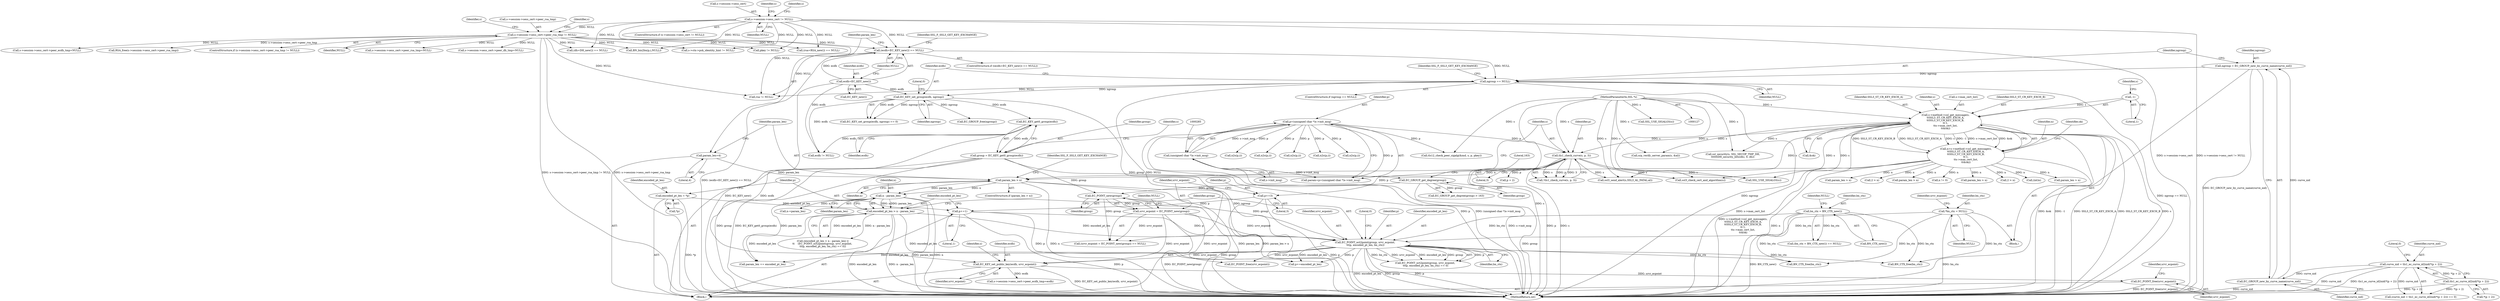 digraph "0_openssl_ce325c60c74b0fa784f5872404b722e120e5cab0_0@API" {
"1001425" [label="(Call,EC_POINT_free(srvr_ecpoint))"];
"1001405" [label="(Call,EC_KEY_set_public_key(ecdh, srvr_ecpoint))"];
"1001284" [label="(Call,EC_KEY_get0_group(ecdh))"];
"1001271" [label="(Call,EC_KEY_set_group(ecdh, ngroup))"];
"1001206" [label="(Call,ecdh=EC_KEY_new())"];
"1001261" [label="(Call,ngroup == NULL)"];
"1001256" [label="(Call,ngroup = EC_GROUP_new_by_curve_name(curve_nid))"];
"1001258" [label="(Call,EC_GROUP_new_by_curve_name(curve_nid))"];
"1001240" [label="(Call,curve_nid = tls1_ec_curve_id2nid(*(p + 2)))"];
"1001242" [label="(Call,tls1_ec_curve_id2nid(*(p + 2)))"];
"1001205" [label="(Call,(ecdh=EC_KEY_new()) == NULL)"];
"1000290" [label="(Call,s->session->sess_cert != NULL)"];
"1000299" [label="(Call,s->session->sess_cert->peer_rsa_tmp != NULL)"];
"1001314" [label="(Call,srvr_ecpoint = EC_POINT_new(group))"];
"1001316" [label="(Call,EC_POINT_new(group))"];
"1001282" [label="(Call,group = EC_KEY_get0_group(ecdh))"];
"1001297" [label="(Call,EC_GROUP_get_degree(group))"];
"1001344" [label="(Call,EC_POINT_oct2point(group, srvr_ecpoint, \n\t\t\tp, encoded_pt_len, bn_ctx))"];
"1001333" [label="(Call,p+=1)"];
"1001308" [label="(Call,p+=3)"];
"1001229" [label="(Call,tls1_check_curve(s, p, 3))"];
"1000184" [label="(Call,s->method->ssl_get_message(s,\n\t\tSSL3_ST_CR_KEY_EXCH_A,\n\t\tSSL3_ST_CR_KEY_EXCH_B,\n\t\t-1,\n\t\ts->max_cert_list,\n\t\t&ok))"];
"1000128" [label="(MethodParameterIn,SSL *s)"];
"1000188" [label="(Call,-1)"];
"1000282" [label="(Call,p=(unsigned char *)s->init_msg)"];
"1000284" [label="(Call,(unsigned char *)s->init_msg)"];
"1001338" [label="(Call,encoded_pt_len > n - param_len)"];
"1001329" [label="(Call,encoded_pt_len = *p)"];
"1001340" [label="(Call,n - param_len)"];
"1001219" [label="(Call,param_len > n)"];
"1001215" [label="(Call,param_len=4)"];
"1000182" [label="(Call,n=s->method->ssl_get_message(s,\n\t\tSSL3_ST_CR_KEY_EXCH_A,\n\t\tSSL3_ST_CR_KEY_EXCH_B,\n\t\t-1,\n\t\ts->max_cert_list,\n\t\t&ok))"];
"1001320" [label="(Call,bn_ctx = BN_CTX_new())"];
"1000164" [label="(Call,*bn_ctx = NULL)"];
"1001115" [label="(Call,ssl_security(s, SSL_SECOP_TMP_DH,\n\t\t\t\t\t\tDH_security_bits(dh), 0, dh))"];
"1001285" [label="(Identifier,ecdh)"];
"1001262" [label="(Identifier,ngroup)"];
"1000189" [label="(Literal,1)"];
"1001215" [label="(Call,param_len=4)"];
"1001309" [label="(Identifier,p)"];
"1000298" [label="(ControlStructure,if (s->session->sess_cert->peer_rsa_tmp != NULL))"];
"1001232" [label="(Literal,3)"];
"1001284" [label="(Call,EC_KEY_get0_group(ecdh))"];
"1001247" [label="(Literal,0)"];
"1000290" [label="(Call,s->session->sess_cert != NULL)"];
"1001270" [label="(Call,EC_KEY_set_group(ecdh, ngroup) == 0)"];
"1001776" [label="(Call,EC_POINT_free(srvr_ecpoint))"];
"1001292" [label="(Identifier,s)"];
"1000821" [label="(Call,n2s(p,i))"];
"1000169" [label="(Identifier,srvr_ecpoint)"];
"1001315" [label="(Identifier,srvr_ecpoint)"];
"1000296" [label="(Identifier,NULL)"];
"1001244" [label="(Call,p + 2)"];
"1001217" [label="(Literal,4)"];
"1000307" [label="(Identifier,NULL)"];
"1000313" [label="(Identifier,s)"];
"1000164" [label="(Call,*bn_ctx = NULL)"];
"1001406" [label="(Identifier,ecdh)"];
"1000186" [label="(Identifier,SSL3_ST_CR_KEY_EXCH_A)"];
"1001337" [label="(Call,(encoded_pt_len > n - param_len) ||\n\t\t    (EC_POINT_oct2point(group, srvr_ecpoint, \n\t\t\tp, encoded_pt_len, bn_ctx) == 0))"];
"1001350" [label="(Literal,0)"];
"1001428" [label="(Identifier,srvr_ecpoint)"];
"1001257" [label="(Identifier,ngroup)"];
"1000300" [label="(Call,s->session->sess_cert->peer_rsa_tmp)"];
"1000182" [label="(Call,n=s->method->ssl_get_message(s,\n\t\tSSL3_ST_CR_KEY_EXCH_A,\n\t\tSSL3_ST_CR_KEY_EXCH_B,\n\t\t-1,\n\t\ts->max_cert_list,\n\t\t&ok))"];
"1001345" [label="(Identifier,group)"];
"1001314" [label="(Call,srvr_ecpoint = EC_POINT_new(group))"];
"1001319" [label="(Call,(bn_ctx = BN_CTX_new()) == NULL)"];
"1001282" [label="(Call,group = EC_KEY_get0_group(ecdh))"];
"1001274" [label="(Literal,0)"];
"1001218" [label="(ControlStructure,if (param_len > n))"];
"1001347" [label="(Identifier,p)"];
"1001331" [label="(Call,*p)"];
"1000282" [label="(Call,p=(unsigned char *)s->init_msg)"];
"1000129" [label="(Block,)"];
"1001207" [label="(Identifier,ecdh)"];
"1000291" [label="(Call,s->session->sess_cert)"];
"1000330" [label="(Identifier,s)"];
"1001362" [label="(Call,p+=encoded_pt_len)"];
"1001205" [label="(Call,(ecdh=EC_KEY_new()) == NULL)"];
"1001349" [label="(Identifier,bn_ctx)"];
"1001505" [label="(Call,n2s(p,i))"];
"1001256" [label="(Call,ngroup = EC_GROUP_new_by_curve_name(curve_nid))"];
"1001321" [label="(Identifier,bn_ctx)"];
"1001258" [label="(Call,EC_GROUP_new_by_curve_name(curve_nid))"];
"1001426" [label="(Identifier,srvr_ecpoint)"];
"1001405" [label="(Call,EC_KEY_set_public_key(ecdh, srvr_ecpoint))"];
"1001220" [label="(Identifier,param_len)"];
"1001540" [label="(Call,SSL_USE_SIGALGS(s))"];
"1001313" [label="(Call,(srvr_ecpoint = EC_POINT_new(group)) == NULL)"];
"1001356" [label="(Call,param_len += encoded_pt_len)"];
"1001344" [label="(Call,EC_POINT_oct2point(group, srvr_ecpoint, \n\t\t\tp, encoded_pt_len, bn_ctx))"];
"1001260" [label="(ControlStructure,if (ngroup == NULL))"];
"1001333" [label="(Call,p+=1)"];
"1001790" [label="(MethodReturn,int)"];
"1001297" [label="(Call,EC_GROUP_get_degree(group))"];
"1001206" [label="(Call,ecdh=EC_KEY_new())"];
"1001272" [label="(Identifier,ecdh)"];
"1000955" [label="(Call,(dh=DH_new()) == NULL)"];
"1000422" [label="(Call,n2s(p,i))"];
"1001739" [label="(Call,n != 0)"];
"1000286" [label="(Call,s->init_msg)"];
"1001412" [label="(Identifier,s)"];
"1001342" [label="(Identifier,param_len)"];
"1000414" [label="(Call,param_len > n)"];
"1000185" [label="(Identifier,s)"];
"1000280" [label="(Call,param=p=(unsigned char *)s->init_msg)"];
"1001266" [label="(Identifier,SSL_F_SSL3_GET_KEY_EXCHANGE)"];
"1000166" [label="(Identifier,NULL)"];
"1001231" [label="(Identifier,p)"];
"1001208" [label="(Call,EC_KEY_new())"];
"1000191" [label="(Identifier,s)"];
"1001308" [label="(Call,p+=3)"];
"1001452" [label="(Call,2 > n)"];
"1001243" [label="(Call,*(p + 2))"];
"1001359" [label="(Call,n-=param_len)"];
"1001212" [label="(Identifier,SSL_F_SSL3_GET_KEY_EXCHANGE)"];
"1001348" [label="(Identifier,encoded_pt_len)"];
"1001310" [label="(Literal,3)"];
"1000383" [label="(Identifier,s)"];
"1001239" [label="(Call,(curve_nid = tls1_ec_curve_id2nid(*(p + 2))) == 0)"];
"1000552" [label="(Call,BN_bin2bn(p,i,NULL))"];
"1000317" [label="(Call,s->session->sess_cert->peer_rsa_tmp=NULL)"];
"1001259" [label="(Identifier,curve_nid)"];
"1000466" [label="(Call,s->ctx->psk_identity_hint != NULL)"];
"1001229" [label="(Call,tls1_check_curve(s, p, 3))"];
"1001755" [label="(Call,ssl3_send_alert(s,SSL3_AL_FATAL,al))"];
"1000190" [label="(Call,s->max_cert_list)"];
"1001273" [label="(Identifier,ngroup)"];
"1001339" [label="(Identifier,encoded_pt_len)"];
"1000187" [label="(Identifier,SSL3_ST_CR_KEY_EXCH_B)"];
"1001462" [label="(Call,tls12_check_peer_sigalg(&md, s, p, pkey))"];
"1001340" [label="(Call,n - param_len)"];
"1001334" [label="(Identifier,p)"];
"1000188" [label="(Call,-1)"];
"1000283" [label="(Identifier,p)"];
"1000183" [label="(Identifier,n)"];
"1001408" [label="(Call,s->session->sess_cert->peer_ecdh_tmp=ecdh)"];
"1001209" [label="(Identifier,NULL)"];
"1001732" [label="(Call,ssl3_check_cert_and_algorithm(s))"];
"1001242" [label="(Call,tls1_ec_curve_id2nid(*(p + 2)))"];
"1000289" [label="(ControlStructure,if (s->session->sess_cert != NULL))"];
"1001299" [label="(Literal,163)"];
"1000728" [label="(Call,srp_verify_server_param(s, &al))"];
"1001338" [label="(Call,encoded_pt_len > n - param_len)"];
"1000199" [label="(Call,(int)n)"];
"1001763" [label="(Call,rsa != NULL)"];
"1001201" [label="(Block,)"];
"1001298" [label="(Identifier,group)"];
"1001335" [label="(Literal,1)"];
"1001317" [label="(Identifier,group)"];
"1001420" [label="(Call,BN_CTX_free(bn_ctx))"];
"1000519" [label="(Call,param_len > n)"];
"1001271" [label="(Call,EC_KEY_set_group(ecdh, ngroup))"];
"1001261" [label="(Call,ngroup == NULL)"];
"1000343" [label="(Call,s->session->sess_cert->peer_dh_tmp=NULL)"];
"1001346" [label="(Identifier,srvr_ecpoint)"];
"1001425" [label="(Call,EC_POINT_free(srvr_ecpoint))"];
"1000184" [label="(Call,s->method->ssl_get_message(s,\n\t\tSSL3_ST_CR_KEY_EXCH_A,\n\t\tSSL3_ST_CR_KEY_EXCH_B,\n\t\t-1,\n\t\ts->max_cert_list,\n\t\t&ok))"];
"1000284" [label="(Call,(unsigned char *)s->init_msg)"];
"1001224" [label="(Identifier,SSL_F_SSL3_GET_KEY_EXCHANGE)"];
"1001779" [label="(Call,ecdh != NULL)"];
"1000527" [label="(Call,n2s(p,i))"];
"1001322" [label="(Call,BN_CTX_new())"];
"1000128" [label="(MethodParameterIn,SSL *s)"];
"1001221" [label="(Identifier,n)"];
"1001204" [label="(ControlStructure,if ((ecdh=EC_KEY_new()) == NULL))"];
"1001230" [label="(Identifier,s)"];
"1001320" [label="(Call,bn_ctx = BN_CTX_new())"];
"1001447" [label="(Call,SSL_USE_SIGALGS(s))"];
"1001442" [label="(Call,pkey != NULL)"];
"1001219" [label="(Call,param_len > n)"];
"1001329" [label="(Call,encoded_pt_len = *p)"];
"1000369" [label="(Call,s->session->sess_cert->peer_ecdh_tmp=NULL)"];
"1001407" [label="(Identifier,srvr_ecpoint)"];
"1001316" [label="(Call,EC_POINT_new(group))"];
"1001323" [label="(Identifier,NULL)"];
"1001216" [label="(Identifier,param_len)"];
"1000813" [label="(Call,param_len > n)"];
"1001497" [label="(Call,2 > n)"];
"1000977" [label="(Call,n2s(p,i))"];
"1000969" [label="(Call,param_len > n)"];
"1001263" [label="(Identifier,NULL)"];
"1001241" [label="(Identifier,curve_nid)"];
"1001228" [label="(Call,!tls1_check_curve(s, p, 3))"];
"1001774" [label="(Call,BN_CTX_free(bn_ctx))"];
"1001341" [label="(Identifier,n)"];
"1000799" [label="(Call,(rsa=RSA_new()) == NULL)"];
"1001283" [label="(Identifier,group)"];
"1000303" [label="(Identifier,s)"];
"1000197" [label="(Identifier,ok)"];
"1001318" [label="(Identifier,NULL)"];
"1001296" [label="(Call,EC_GROUP_get_degree(group) > 163)"];
"1000299" [label="(Call,s->session->sess_cert->peer_rsa_tmp != NULL)"];
"1001280" [label="(Call,EC_GROUP_free(ngroup))"];
"1001330" [label="(Identifier,encoded_pt_len)"];
"1000165" [label="(Identifier,bn_ctx)"];
"1000309" [label="(Call,RSA_free(s->session->sess_cert->peer_rsa_tmp))"];
"1001343" [label="(Call,EC_POINT_oct2point(group, srvr_ecpoint, \n\t\t\tp, encoded_pt_len, bn_ctx) == 0)"];
"1001240" [label="(Call,curve_nid = tls1_ec_curve_id2nid(*(p + 2)))"];
"1000193" [label="(Call,&ok)"];
"1001425" -> "1001201"  [label="AST: "];
"1001425" -> "1001426"  [label="CFG: "];
"1001426" -> "1001425"  [label="AST: "];
"1001428" -> "1001425"  [label="CFG: "];
"1001425" -> "1001790"  [label="DDG: EC_POINT_free(srvr_ecpoint)"];
"1001405" -> "1001425"  [label="DDG: srvr_ecpoint"];
"1001405" -> "1001201"  [label="AST: "];
"1001405" -> "1001407"  [label="CFG: "];
"1001406" -> "1001405"  [label="AST: "];
"1001407" -> "1001405"  [label="AST: "];
"1001412" -> "1001405"  [label="CFG: "];
"1001405" -> "1001790"  [label="DDG: EC_KEY_set_public_key(ecdh, srvr_ecpoint)"];
"1001284" -> "1001405"  [label="DDG: ecdh"];
"1001314" -> "1001405"  [label="DDG: srvr_ecpoint"];
"1001344" -> "1001405"  [label="DDG: srvr_ecpoint"];
"1001405" -> "1001408"  [label="DDG: ecdh"];
"1001284" -> "1001282"  [label="AST: "];
"1001284" -> "1001285"  [label="CFG: "];
"1001285" -> "1001284"  [label="AST: "];
"1001282" -> "1001284"  [label="CFG: "];
"1001284" -> "1001282"  [label="DDG: ecdh"];
"1001271" -> "1001284"  [label="DDG: ecdh"];
"1001284" -> "1001779"  [label="DDG: ecdh"];
"1001271" -> "1001270"  [label="AST: "];
"1001271" -> "1001273"  [label="CFG: "];
"1001272" -> "1001271"  [label="AST: "];
"1001273" -> "1001271"  [label="AST: "];
"1001274" -> "1001271"  [label="CFG: "];
"1001271" -> "1001790"  [label="DDG: ngroup"];
"1001271" -> "1001270"  [label="DDG: ecdh"];
"1001271" -> "1001270"  [label="DDG: ngroup"];
"1001206" -> "1001271"  [label="DDG: ecdh"];
"1001261" -> "1001271"  [label="DDG: ngroup"];
"1001271" -> "1001280"  [label="DDG: ngroup"];
"1001271" -> "1001779"  [label="DDG: ecdh"];
"1001206" -> "1001205"  [label="AST: "];
"1001206" -> "1001208"  [label="CFG: "];
"1001207" -> "1001206"  [label="AST: "];
"1001208" -> "1001206"  [label="AST: "];
"1001209" -> "1001206"  [label="CFG: "];
"1001206" -> "1001790"  [label="DDG: EC_KEY_new()"];
"1001206" -> "1001205"  [label="DDG: ecdh"];
"1001206" -> "1001779"  [label="DDG: ecdh"];
"1001261" -> "1001260"  [label="AST: "];
"1001261" -> "1001263"  [label="CFG: "];
"1001262" -> "1001261"  [label="AST: "];
"1001263" -> "1001261"  [label="AST: "];
"1001266" -> "1001261"  [label="CFG: "];
"1001272" -> "1001261"  [label="CFG: "];
"1001261" -> "1001790"  [label="DDG: ngroup"];
"1001261" -> "1001790"  [label="DDG: ngroup == NULL"];
"1001256" -> "1001261"  [label="DDG: ngroup"];
"1001205" -> "1001261"  [label="DDG: NULL"];
"1001261" -> "1001313"  [label="DDG: NULL"];
"1001261" -> "1001763"  [label="DDG: NULL"];
"1001256" -> "1001201"  [label="AST: "];
"1001256" -> "1001258"  [label="CFG: "];
"1001257" -> "1001256"  [label="AST: "];
"1001258" -> "1001256"  [label="AST: "];
"1001262" -> "1001256"  [label="CFG: "];
"1001256" -> "1001790"  [label="DDG: EC_GROUP_new_by_curve_name(curve_nid)"];
"1001258" -> "1001256"  [label="DDG: curve_nid"];
"1001258" -> "1001259"  [label="CFG: "];
"1001259" -> "1001258"  [label="AST: "];
"1001258" -> "1001790"  [label="DDG: curve_nid"];
"1001240" -> "1001258"  [label="DDG: curve_nid"];
"1001240" -> "1001239"  [label="AST: "];
"1001240" -> "1001242"  [label="CFG: "];
"1001241" -> "1001240"  [label="AST: "];
"1001242" -> "1001240"  [label="AST: "];
"1001247" -> "1001240"  [label="CFG: "];
"1001240" -> "1001790"  [label="DDG: curve_nid"];
"1001240" -> "1001790"  [label="DDG: tls1_ec_curve_id2nid(*(p + 2))"];
"1001240" -> "1001239"  [label="DDG: curve_nid"];
"1001242" -> "1001240"  [label="DDG: *(p + 2)"];
"1001242" -> "1001243"  [label="CFG: "];
"1001243" -> "1001242"  [label="AST: "];
"1001242" -> "1001790"  [label="DDG: *(p + 2)"];
"1001242" -> "1001239"  [label="DDG: *(p + 2)"];
"1001205" -> "1001204"  [label="AST: "];
"1001205" -> "1001209"  [label="CFG: "];
"1001209" -> "1001205"  [label="AST: "];
"1001212" -> "1001205"  [label="CFG: "];
"1001216" -> "1001205"  [label="CFG: "];
"1001205" -> "1001790"  [label="DDG: (ecdh=EC_KEY_new()) == NULL"];
"1000290" -> "1001205"  [label="DDG: NULL"];
"1000299" -> "1001205"  [label="DDG: NULL"];
"1001205" -> "1001763"  [label="DDG: NULL"];
"1000290" -> "1000289"  [label="AST: "];
"1000290" -> "1000296"  [label="CFG: "];
"1000291" -> "1000290"  [label="AST: "];
"1000296" -> "1000290"  [label="AST: "];
"1000303" -> "1000290"  [label="CFG: "];
"1000383" -> "1000290"  [label="CFG: "];
"1000290" -> "1001790"  [label="DDG: s->session->sess_cert"];
"1000290" -> "1001790"  [label="DDG: s->session->sess_cert != NULL"];
"1000290" -> "1000299"  [label="DDG: NULL"];
"1000290" -> "1000466"  [label="DDG: NULL"];
"1000290" -> "1000552"  [label="DDG: NULL"];
"1000290" -> "1000799"  [label="DDG: NULL"];
"1000290" -> "1000955"  [label="DDG: NULL"];
"1000290" -> "1001442"  [label="DDG: NULL"];
"1000290" -> "1001763"  [label="DDG: NULL"];
"1000299" -> "1000298"  [label="AST: "];
"1000299" -> "1000307"  [label="CFG: "];
"1000300" -> "1000299"  [label="AST: "];
"1000307" -> "1000299"  [label="AST: "];
"1000313" -> "1000299"  [label="CFG: "];
"1000330" -> "1000299"  [label="CFG: "];
"1000299" -> "1001790"  [label="DDG: s->session->sess_cert->peer_rsa_tmp != NULL"];
"1000299" -> "1001790"  [label="DDG: s->session->sess_cert->peer_rsa_tmp"];
"1000299" -> "1000309"  [label="DDG: s->session->sess_cert->peer_rsa_tmp"];
"1000299" -> "1000317"  [label="DDG: NULL"];
"1000299" -> "1000343"  [label="DDG: NULL"];
"1000299" -> "1000369"  [label="DDG: NULL"];
"1000299" -> "1000466"  [label="DDG: NULL"];
"1000299" -> "1000552"  [label="DDG: NULL"];
"1000299" -> "1000799"  [label="DDG: NULL"];
"1000299" -> "1000955"  [label="DDG: NULL"];
"1000299" -> "1001442"  [label="DDG: NULL"];
"1000299" -> "1001763"  [label="DDG: NULL"];
"1001314" -> "1001313"  [label="AST: "];
"1001314" -> "1001316"  [label="CFG: "];
"1001315" -> "1001314"  [label="AST: "];
"1001316" -> "1001314"  [label="AST: "];
"1001318" -> "1001314"  [label="CFG: "];
"1001314" -> "1001790"  [label="DDG: EC_POINT_new(group)"];
"1001314" -> "1001313"  [label="DDG: srvr_ecpoint"];
"1001316" -> "1001314"  [label="DDG: group"];
"1001314" -> "1001344"  [label="DDG: srvr_ecpoint"];
"1001314" -> "1001776"  [label="DDG: srvr_ecpoint"];
"1001316" -> "1001317"  [label="CFG: "];
"1001317" -> "1001316"  [label="AST: "];
"1001316" -> "1001790"  [label="DDG: group"];
"1001316" -> "1001313"  [label="DDG: group"];
"1001282" -> "1001316"  [label="DDG: group"];
"1001297" -> "1001316"  [label="DDG: group"];
"1001316" -> "1001344"  [label="DDG: group"];
"1001282" -> "1001201"  [label="AST: "];
"1001283" -> "1001282"  [label="AST: "];
"1001292" -> "1001282"  [label="CFG: "];
"1001282" -> "1001790"  [label="DDG: group"];
"1001282" -> "1001790"  [label="DDG: EC_KEY_get0_group(ecdh)"];
"1001282" -> "1001297"  [label="DDG: group"];
"1001297" -> "1001296"  [label="AST: "];
"1001297" -> "1001298"  [label="CFG: "];
"1001298" -> "1001297"  [label="AST: "];
"1001299" -> "1001297"  [label="CFG: "];
"1001297" -> "1001790"  [label="DDG: group"];
"1001297" -> "1001296"  [label="DDG: group"];
"1001344" -> "1001343"  [label="AST: "];
"1001344" -> "1001349"  [label="CFG: "];
"1001345" -> "1001344"  [label="AST: "];
"1001346" -> "1001344"  [label="AST: "];
"1001347" -> "1001344"  [label="AST: "];
"1001348" -> "1001344"  [label="AST: "];
"1001349" -> "1001344"  [label="AST: "];
"1001350" -> "1001344"  [label="CFG: "];
"1001344" -> "1001790"  [label="DDG: p"];
"1001344" -> "1001790"  [label="DDG: encoded_pt_len"];
"1001344" -> "1001790"  [label="DDG: group"];
"1001344" -> "1001343"  [label="DDG: p"];
"1001344" -> "1001343"  [label="DDG: bn_ctx"];
"1001344" -> "1001343"  [label="DDG: srvr_ecpoint"];
"1001344" -> "1001343"  [label="DDG: encoded_pt_len"];
"1001344" -> "1001343"  [label="DDG: group"];
"1001333" -> "1001344"  [label="DDG: p"];
"1001338" -> "1001344"  [label="DDG: encoded_pt_len"];
"1001320" -> "1001344"  [label="DDG: bn_ctx"];
"1000164" -> "1001344"  [label="DDG: bn_ctx"];
"1001344" -> "1001356"  [label="DDG: encoded_pt_len"];
"1001344" -> "1001362"  [label="DDG: encoded_pt_len"];
"1001344" -> "1001362"  [label="DDG: p"];
"1001344" -> "1001420"  [label="DDG: bn_ctx"];
"1001344" -> "1001774"  [label="DDG: bn_ctx"];
"1001344" -> "1001776"  [label="DDG: srvr_ecpoint"];
"1001333" -> "1001201"  [label="AST: "];
"1001333" -> "1001335"  [label="CFG: "];
"1001334" -> "1001333"  [label="AST: "];
"1001335" -> "1001333"  [label="AST: "];
"1001339" -> "1001333"  [label="CFG: "];
"1001333" -> "1001790"  [label="DDG: p"];
"1001308" -> "1001333"  [label="DDG: p"];
"1001333" -> "1001362"  [label="DDG: p"];
"1001308" -> "1001201"  [label="AST: "];
"1001308" -> "1001310"  [label="CFG: "];
"1001309" -> "1001308"  [label="AST: "];
"1001310" -> "1001308"  [label="AST: "];
"1001315" -> "1001308"  [label="CFG: "];
"1001308" -> "1001790"  [label="DDG: p"];
"1001229" -> "1001308"  [label="DDG: p"];
"1001229" -> "1001228"  [label="AST: "];
"1001229" -> "1001232"  [label="CFG: "];
"1001230" -> "1001229"  [label="AST: "];
"1001231" -> "1001229"  [label="AST: "];
"1001232" -> "1001229"  [label="AST: "];
"1001228" -> "1001229"  [label="CFG: "];
"1001229" -> "1001790"  [label="DDG: s"];
"1001229" -> "1001790"  [label="DDG: p"];
"1001229" -> "1001228"  [label="DDG: s"];
"1001229" -> "1001228"  [label="DDG: p"];
"1001229" -> "1001228"  [label="DDG: 3"];
"1000184" -> "1001229"  [label="DDG: s"];
"1000128" -> "1001229"  [label="DDG: s"];
"1000282" -> "1001229"  [label="DDG: p"];
"1001229" -> "1001244"  [label="DDG: p"];
"1001229" -> "1001447"  [label="DDG: s"];
"1001229" -> "1001732"  [label="DDG: s"];
"1001229" -> "1001755"  [label="DDG: s"];
"1000184" -> "1000182"  [label="AST: "];
"1000184" -> "1000193"  [label="CFG: "];
"1000185" -> "1000184"  [label="AST: "];
"1000186" -> "1000184"  [label="AST: "];
"1000187" -> "1000184"  [label="AST: "];
"1000188" -> "1000184"  [label="AST: "];
"1000190" -> "1000184"  [label="AST: "];
"1000193" -> "1000184"  [label="AST: "];
"1000182" -> "1000184"  [label="CFG: "];
"1000184" -> "1001790"  [label="DDG: -1"];
"1000184" -> "1001790"  [label="DDG: SSL3_ST_CR_KEY_EXCH_A"];
"1000184" -> "1001790"  [label="DDG: SSL3_ST_CR_KEY_EXCH_B"];
"1000184" -> "1001790"  [label="DDG: s"];
"1000184" -> "1001790"  [label="DDG: s->max_cert_list"];
"1000184" -> "1001790"  [label="DDG: &ok"];
"1000184" -> "1000182"  [label="DDG: SSL3_ST_CR_KEY_EXCH_B"];
"1000184" -> "1000182"  [label="DDG: SSL3_ST_CR_KEY_EXCH_A"];
"1000184" -> "1000182"  [label="DDG: s"];
"1000184" -> "1000182"  [label="DDG: -1"];
"1000184" -> "1000182"  [label="DDG: s->max_cert_list"];
"1000184" -> "1000182"  [label="DDG: &ok"];
"1000128" -> "1000184"  [label="DDG: s"];
"1000188" -> "1000184"  [label="DDG: 1"];
"1000184" -> "1000728"  [label="DDG: s"];
"1000184" -> "1001115"  [label="DDG: s"];
"1000184" -> "1001447"  [label="DDG: s"];
"1000184" -> "1001732"  [label="DDG: s"];
"1000184" -> "1001755"  [label="DDG: s"];
"1000128" -> "1000127"  [label="AST: "];
"1000128" -> "1001790"  [label="DDG: s"];
"1000128" -> "1000728"  [label="DDG: s"];
"1000128" -> "1001115"  [label="DDG: s"];
"1000128" -> "1001447"  [label="DDG: s"];
"1000128" -> "1001462"  [label="DDG: s"];
"1000128" -> "1001540"  [label="DDG: s"];
"1000128" -> "1001732"  [label="DDG: s"];
"1000128" -> "1001755"  [label="DDG: s"];
"1000188" -> "1000189"  [label="CFG: "];
"1000189" -> "1000188"  [label="AST: "];
"1000191" -> "1000188"  [label="CFG: "];
"1000282" -> "1000280"  [label="AST: "];
"1000282" -> "1000284"  [label="CFG: "];
"1000283" -> "1000282"  [label="AST: "];
"1000284" -> "1000282"  [label="AST: "];
"1000280" -> "1000282"  [label="CFG: "];
"1000282" -> "1001790"  [label="DDG: (unsigned char *)s->init_msg"];
"1000282" -> "1001790"  [label="DDG: p"];
"1000282" -> "1000280"  [label="DDG: p"];
"1000284" -> "1000282"  [label="DDG: s->init_msg"];
"1000282" -> "1000422"  [label="DDG: p"];
"1000282" -> "1000527"  [label="DDG: p"];
"1000282" -> "1000821"  [label="DDG: p"];
"1000282" -> "1000977"  [label="DDG: p"];
"1000282" -> "1001462"  [label="DDG: p"];
"1000282" -> "1001505"  [label="DDG: p"];
"1000284" -> "1000286"  [label="CFG: "];
"1000285" -> "1000284"  [label="AST: "];
"1000286" -> "1000284"  [label="AST: "];
"1000284" -> "1001790"  [label="DDG: s->init_msg"];
"1000284" -> "1000280"  [label="DDG: s->init_msg"];
"1001338" -> "1001337"  [label="AST: "];
"1001338" -> "1001340"  [label="CFG: "];
"1001339" -> "1001338"  [label="AST: "];
"1001340" -> "1001338"  [label="AST: "];
"1001345" -> "1001338"  [label="CFG: "];
"1001337" -> "1001338"  [label="CFG: "];
"1001338" -> "1001790"  [label="DDG: encoded_pt_len"];
"1001338" -> "1001790"  [label="DDG: n - param_len"];
"1001338" -> "1001337"  [label="DDG: encoded_pt_len"];
"1001338" -> "1001337"  [label="DDG: n - param_len"];
"1001329" -> "1001338"  [label="DDG: encoded_pt_len"];
"1001340" -> "1001338"  [label="DDG: n"];
"1001340" -> "1001338"  [label="DDG: param_len"];
"1001338" -> "1001356"  [label="DDG: encoded_pt_len"];
"1001338" -> "1001362"  [label="DDG: encoded_pt_len"];
"1001329" -> "1001201"  [label="AST: "];
"1001329" -> "1001331"  [label="CFG: "];
"1001330" -> "1001329"  [label="AST: "];
"1001331" -> "1001329"  [label="AST: "];
"1001334" -> "1001329"  [label="CFG: "];
"1001329" -> "1001790"  [label="DDG: *p"];
"1001340" -> "1001342"  [label="CFG: "];
"1001341" -> "1001340"  [label="AST: "];
"1001342" -> "1001340"  [label="AST: "];
"1001340" -> "1001790"  [label="DDG: param_len"];
"1001340" -> "1001790"  [label="DDG: n"];
"1001219" -> "1001340"  [label="DDG: n"];
"1001219" -> "1001340"  [label="DDG: param_len"];
"1001340" -> "1001356"  [label="DDG: param_len"];
"1001340" -> "1001359"  [label="DDG: n"];
"1001219" -> "1001218"  [label="AST: "];
"1001219" -> "1001221"  [label="CFG: "];
"1001220" -> "1001219"  [label="AST: "];
"1001221" -> "1001219"  [label="AST: "];
"1001224" -> "1001219"  [label="CFG: "];
"1001230" -> "1001219"  [label="CFG: "];
"1001219" -> "1001790"  [label="DDG: n"];
"1001219" -> "1001790"  [label="DDG: param_len"];
"1001219" -> "1001790"  [label="DDG: param_len > n"];
"1001215" -> "1001219"  [label="DDG: param_len"];
"1000182" -> "1001219"  [label="DDG: n"];
"1001215" -> "1001201"  [label="AST: "];
"1001215" -> "1001217"  [label="CFG: "];
"1001216" -> "1001215"  [label="AST: "];
"1001217" -> "1001215"  [label="AST: "];
"1001220" -> "1001215"  [label="CFG: "];
"1000182" -> "1000129"  [label="AST: "];
"1000183" -> "1000182"  [label="AST: "];
"1000197" -> "1000182"  [label="CFG: "];
"1000182" -> "1001790"  [label="DDG: s->method->ssl_get_message(s,\n\t\tSSL3_ST_CR_KEY_EXCH_A,\n\t\tSSL3_ST_CR_KEY_EXCH_B,\n\t\t-1,\n\t\ts->max_cert_list,\n\t\t&ok)"];
"1000182" -> "1001790"  [label="DDG: n"];
"1000182" -> "1000199"  [label="DDG: n"];
"1000182" -> "1000414"  [label="DDG: n"];
"1000182" -> "1000519"  [label="DDG: n"];
"1000182" -> "1000813"  [label="DDG: n"];
"1000182" -> "1000969"  [label="DDG: n"];
"1000182" -> "1001452"  [label="DDG: n"];
"1000182" -> "1001497"  [label="DDG: n"];
"1000182" -> "1001739"  [label="DDG: n"];
"1001320" -> "1001319"  [label="AST: "];
"1001320" -> "1001322"  [label="CFG: "];
"1001321" -> "1001320"  [label="AST: "];
"1001322" -> "1001320"  [label="AST: "];
"1001323" -> "1001320"  [label="CFG: "];
"1001320" -> "1001790"  [label="DDG: BN_CTX_new()"];
"1001320" -> "1001319"  [label="DDG: bn_ctx"];
"1001320" -> "1001420"  [label="DDG: bn_ctx"];
"1001320" -> "1001774"  [label="DDG: bn_ctx"];
"1000164" -> "1000129"  [label="AST: "];
"1000164" -> "1000166"  [label="CFG: "];
"1000165" -> "1000164"  [label="AST: "];
"1000166" -> "1000164"  [label="AST: "];
"1000169" -> "1000164"  [label="CFG: "];
"1000164" -> "1001790"  [label="DDG: bn_ctx"];
"1000164" -> "1001420"  [label="DDG: bn_ctx"];
"1000164" -> "1001774"  [label="DDG: bn_ctx"];
}
